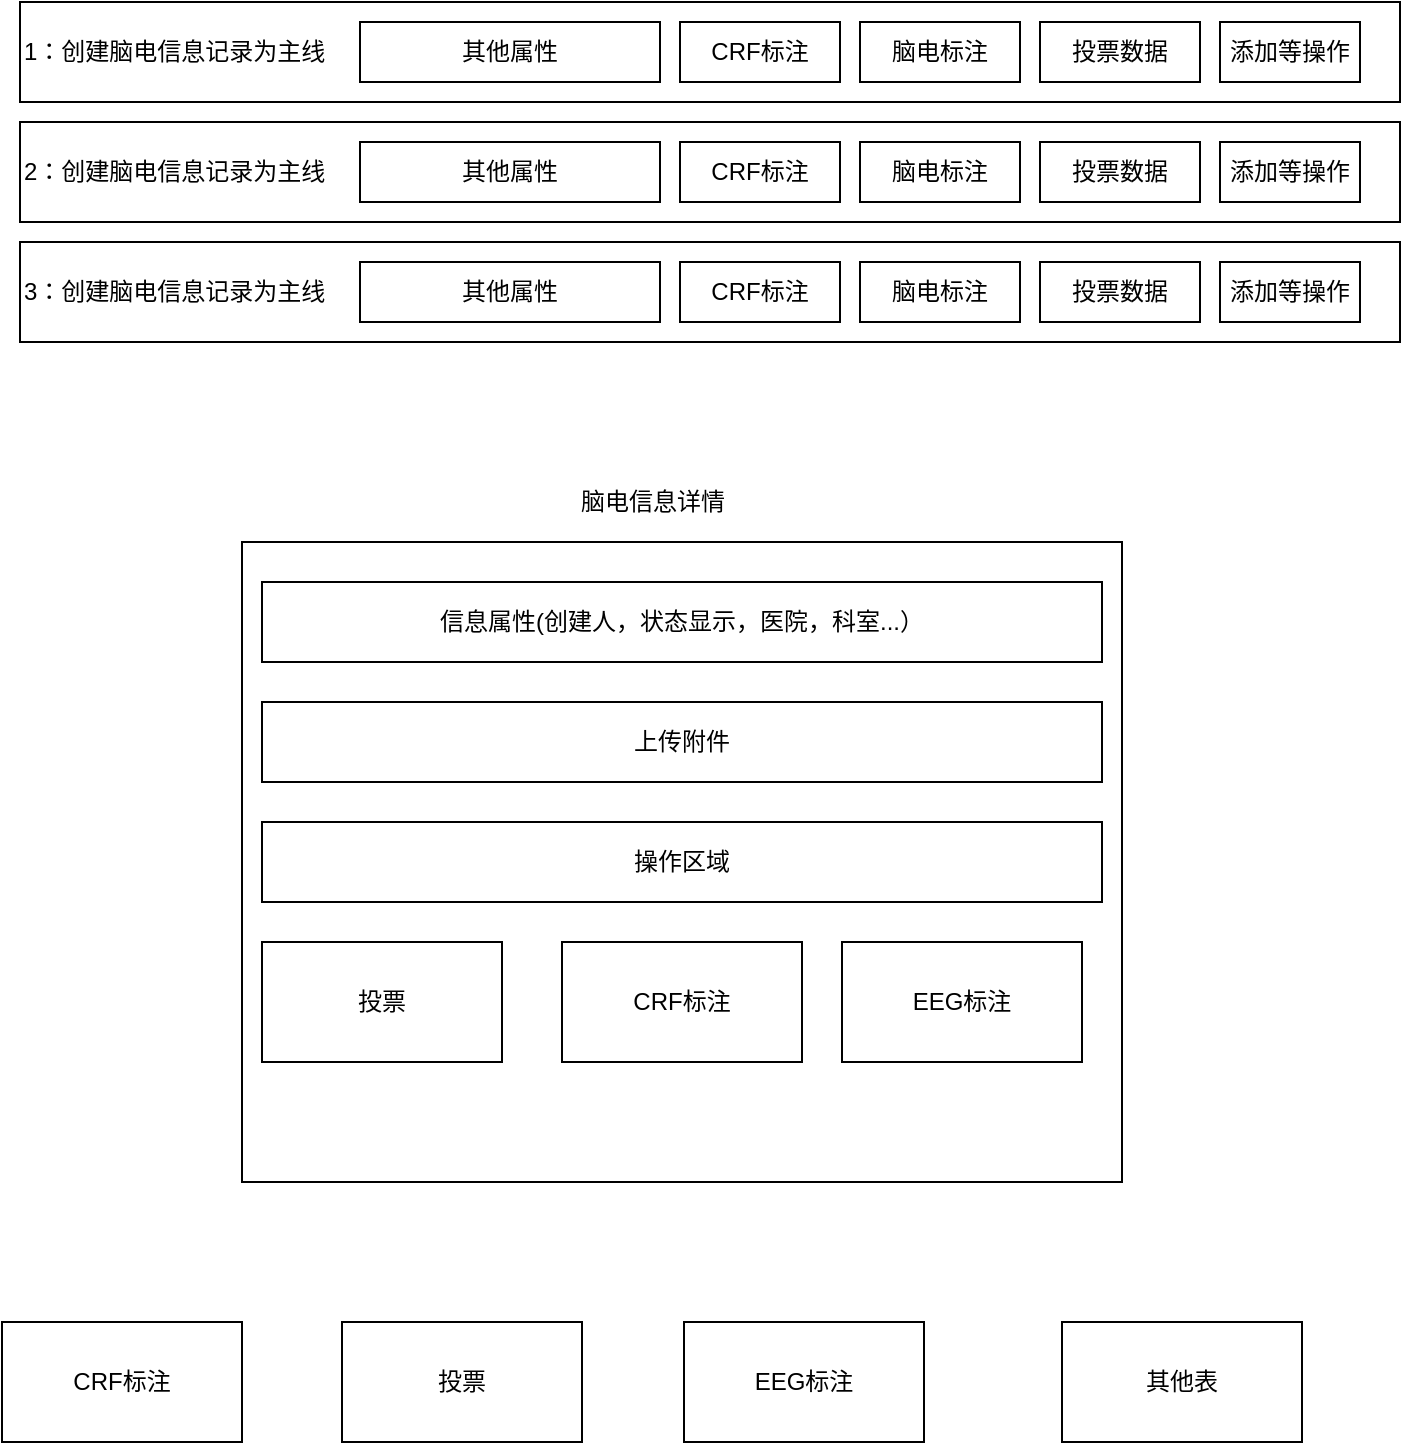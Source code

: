 <mxfile version="15.8.8" type="github">
  <diagram id="2P-IcHf5kusqsFVMrUGf" name="第 1 页">
    <mxGraphModel dx="1422" dy="762" grid="1" gridSize="10" guides="1" tooltips="1" connect="1" arrows="1" fold="1" page="1" pageScale="1" pageWidth="827" pageHeight="1169" math="0" shadow="0">
      <root>
        <mxCell id="0" />
        <mxCell id="1" parent="0" />
        <mxCell id="NW2YHNt678Ip9tcdIz6_-1" value="2：创建脑电信息记录为主线" style="rounded=0;whiteSpace=wrap;html=1;align=left;" parent="1" vertex="1">
          <mxGeometry x="80" y="160" width="690" height="50" as="geometry" />
        </mxCell>
        <mxCell id="NW2YHNt678Ip9tcdIz6_-2" value="CRF标注" style="rounded=0;whiteSpace=wrap;html=1;" parent="1" vertex="1">
          <mxGeometry x="410" y="170" width="80" height="30" as="geometry" />
        </mxCell>
        <mxCell id="NW2YHNt678Ip9tcdIz6_-3" value="脑电标注" style="rounded=0;whiteSpace=wrap;html=1;" parent="1" vertex="1">
          <mxGeometry x="500" y="170" width="80" height="30" as="geometry" />
        </mxCell>
        <mxCell id="NW2YHNt678Ip9tcdIz6_-4" value="投票数据" style="rounded=0;whiteSpace=wrap;html=1;" parent="1" vertex="1">
          <mxGeometry x="590" y="170" width="80" height="30" as="geometry" />
        </mxCell>
        <mxCell id="NW2YHNt678Ip9tcdIz6_-5" value="" style="rounded=0;whiteSpace=wrap;html=1;" parent="1" vertex="1">
          <mxGeometry x="191" y="370" width="440" height="320" as="geometry" />
        </mxCell>
        <mxCell id="NW2YHNt678Ip9tcdIz6_-6" value="脑电信息详情" style="text;html=1;align=center;verticalAlign=middle;resizable=0;points=[];autosize=1;strokeColor=none;fillColor=none;" parent="1" vertex="1">
          <mxGeometry x="351" y="340" width="90" height="20" as="geometry" />
        </mxCell>
        <mxCell id="NW2YHNt678Ip9tcdIz6_-7" value="信息属性(创建人，状态显示，医院，科室...）" style="rounded=0;whiteSpace=wrap;html=1;" parent="1" vertex="1">
          <mxGeometry x="201" y="390" width="420" height="40" as="geometry" />
        </mxCell>
        <mxCell id="NW2YHNt678Ip9tcdIz6_-8" value="添加等操作" style="rounded=0;whiteSpace=wrap;html=1;" parent="1" vertex="1">
          <mxGeometry x="680" y="170" width="70" height="30" as="geometry" />
        </mxCell>
        <mxCell id="NW2YHNt678Ip9tcdIz6_-9" value="上传附件" style="rounded=0;whiteSpace=wrap;html=1;" parent="1" vertex="1">
          <mxGeometry x="201" y="450" width="420" height="40" as="geometry" />
        </mxCell>
        <mxCell id="NW2YHNt678Ip9tcdIz6_-10" value="操作区域" style="rounded=0;whiteSpace=wrap;html=1;" parent="1" vertex="1">
          <mxGeometry x="201" y="510" width="420" height="40" as="geometry" />
        </mxCell>
        <mxCell id="NW2YHNt678Ip9tcdIz6_-11" value="投票" style="rounded=0;whiteSpace=wrap;html=1;" parent="1" vertex="1">
          <mxGeometry x="201" y="570" width="120" height="60" as="geometry" />
        </mxCell>
        <mxCell id="NW2YHNt678Ip9tcdIz6_-12" value="EEG标注" style="rounded=0;whiteSpace=wrap;html=1;" parent="1" vertex="1">
          <mxGeometry x="491" y="570" width="120" height="60" as="geometry" />
        </mxCell>
        <mxCell id="NW2YHNt678Ip9tcdIz6_-13" value="CRF标注" style="rounded=0;whiteSpace=wrap;html=1;" parent="1" vertex="1">
          <mxGeometry x="351" y="570" width="120" height="60" as="geometry" />
        </mxCell>
        <mxCell id="NW2YHNt678Ip9tcdIz6_-14" value="其他属性" style="rounded=0;whiteSpace=wrap;html=1;" parent="1" vertex="1">
          <mxGeometry x="250" y="170" width="150" height="30" as="geometry" />
        </mxCell>
        <mxCell id="NW2YHNt678Ip9tcdIz6_-15" value="1：创建脑电信息记录为主线" style="rounded=0;whiteSpace=wrap;html=1;align=left;" parent="1" vertex="1">
          <mxGeometry x="80" y="100" width="690" height="50" as="geometry" />
        </mxCell>
        <mxCell id="NW2YHNt678Ip9tcdIz6_-16" value="CRF标注" style="rounded=0;whiteSpace=wrap;html=1;" parent="1" vertex="1">
          <mxGeometry x="410" y="110" width="80" height="30" as="geometry" />
        </mxCell>
        <mxCell id="NW2YHNt678Ip9tcdIz6_-17" value="脑电标注" style="rounded=0;whiteSpace=wrap;html=1;" parent="1" vertex="1">
          <mxGeometry x="500" y="110" width="80" height="30" as="geometry" />
        </mxCell>
        <mxCell id="NW2YHNt678Ip9tcdIz6_-18" value="投票数据" style="rounded=0;whiteSpace=wrap;html=1;" parent="1" vertex="1">
          <mxGeometry x="590" y="110" width="80" height="30" as="geometry" />
        </mxCell>
        <mxCell id="NW2YHNt678Ip9tcdIz6_-19" value="添加等操作" style="rounded=0;whiteSpace=wrap;html=1;" parent="1" vertex="1">
          <mxGeometry x="680" y="110" width="70" height="30" as="geometry" />
        </mxCell>
        <mxCell id="NW2YHNt678Ip9tcdIz6_-20" value="其他属性" style="rounded=0;whiteSpace=wrap;html=1;" parent="1" vertex="1">
          <mxGeometry x="250" y="110" width="150" height="30" as="geometry" />
        </mxCell>
        <mxCell id="NW2YHNt678Ip9tcdIz6_-21" value="3：创建脑电信息记录为主线" style="rounded=0;whiteSpace=wrap;html=1;align=left;" parent="1" vertex="1">
          <mxGeometry x="80" y="220" width="690" height="50" as="geometry" />
        </mxCell>
        <mxCell id="NW2YHNt678Ip9tcdIz6_-22" value="CRF标注" style="rounded=0;whiteSpace=wrap;html=1;" parent="1" vertex="1">
          <mxGeometry x="410" y="230" width="80" height="30" as="geometry" />
        </mxCell>
        <mxCell id="NW2YHNt678Ip9tcdIz6_-23" value="脑电标注" style="rounded=0;whiteSpace=wrap;html=1;" parent="1" vertex="1">
          <mxGeometry x="500" y="230" width="80" height="30" as="geometry" />
        </mxCell>
        <mxCell id="NW2YHNt678Ip9tcdIz6_-24" value="投票数据" style="rounded=0;whiteSpace=wrap;html=1;" parent="1" vertex="1">
          <mxGeometry x="590" y="230" width="80" height="30" as="geometry" />
        </mxCell>
        <mxCell id="NW2YHNt678Ip9tcdIz6_-25" value="添加等操作" style="rounded=0;whiteSpace=wrap;html=1;" parent="1" vertex="1">
          <mxGeometry x="680" y="230" width="70" height="30" as="geometry" />
        </mxCell>
        <mxCell id="NW2YHNt678Ip9tcdIz6_-26" value="其他属性" style="rounded=0;whiteSpace=wrap;html=1;" parent="1" vertex="1">
          <mxGeometry x="250" y="230" width="150" height="30" as="geometry" />
        </mxCell>
        <mxCell id="DGSlNPXA1kgpIR7lFSpF-1" value="CRF标注" style="rounded=0;whiteSpace=wrap;html=1;" vertex="1" parent="1">
          <mxGeometry x="71" y="760" width="120" height="60" as="geometry" />
        </mxCell>
        <mxCell id="DGSlNPXA1kgpIR7lFSpF-2" value="投票" style="rounded=0;whiteSpace=wrap;html=1;" vertex="1" parent="1">
          <mxGeometry x="241" y="760" width="120" height="60" as="geometry" />
        </mxCell>
        <mxCell id="DGSlNPXA1kgpIR7lFSpF-3" value="EEG标注" style="rounded=0;whiteSpace=wrap;html=1;" vertex="1" parent="1">
          <mxGeometry x="412" y="760" width="120" height="60" as="geometry" />
        </mxCell>
        <mxCell id="DGSlNPXA1kgpIR7lFSpF-4" value="其他表" style="rounded=0;whiteSpace=wrap;html=1;" vertex="1" parent="1">
          <mxGeometry x="601" y="760" width="120" height="60" as="geometry" />
        </mxCell>
      </root>
    </mxGraphModel>
  </diagram>
</mxfile>
